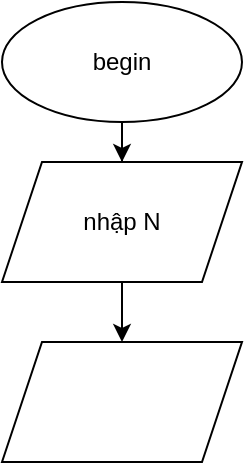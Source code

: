 <mxfile version="20.2.8" type="device"><diagram id="C5RBs43oDa-KdzZeNtuy" name="Page-1"><mxGraphModel dx="1038" dy="547" grid="1" gridSize="10" guides="1" tooltips="1" connect="1" arrows="1" fold="1" page="1" pageScale="1" pageWidth="827" pageHeight="1169" math="0" shadow="0"><root><mxCell id="WIyWlLk6GJQsqaUBKTNV-0"/><mxCell id="WIyWlLk6GJQsqaUBKTNV-1" parent="WIyWlLk6GJQsqaUBKTNV-0"/><mxCell id="1Y2IQNBGFWASg5hUnSxP-34" value="" style="edgeStyle=orthogonalEdgeStyle;rounded=0;orthogonalLoop=1;jettySize=auto;html=1;" edge="1" parent="WIyWlLk6GJQsqaUBKTNV-1" source="1Y2IQNBGFWASg5hUnSxP-32" target="1Y2IQNBGFWASg5hUnSxP-33"><mxGeometry relative="1" as="geometry"/></mxCell><mxCell id="1Y2IQNBGFWASg5hUnSxP-32" value="begin" style="ellipse;whiteSpace=wrap;html=1;" vertex="1" parent="WIyWlLk6GJQsqaUBKTNV-1"><mxGeometry x="360" y="10" width="120" height="60" as="geometry"/></mxCell><mxCell id="1Y2IQNBGFWASg5hUnSxP-36" value="" style="edgeStyle=orthogonalEdgeStyle;rounded=0;orthogonalLoop=1;jettySize=auto;html=1;" edge="1" parent="WIyWlLk6GJQsqaUBKTNV-1" source="1Y2IQNBGFWASg5hUnSxP-33" target="1Y2IQNBGFWASg5hUnSxP-35"><mxGeometry relative="1" as="geometry"/></mxCell><mxCell id="1Y2IQNBGFWASg5hUnSxP-33" value="nhập N" style="shape=parallelogram;perimeter=parallelogramPerimeter;whiteSpace=wrap;html=1;fixedSize=1;" vertex="1" parent="WIyWlLk6GJQsqaUBKTNV-1"><mxGeometry x="360" y="90" width="120" height="60" as="geometry"/></mxCell><mxCell id="1Y2IQNBGFWASg5hUnSxP-35" value="" style="shape=parallelogram;perimeter=parallelogramPerimeter;whiteSpace=wrap;html=1;fixedSize=1;" vertex="1" parent="WIyWlLk6GJQsqaUBKTNV-1"><mxGeometry x="360" y="180" width="120" height="60" as="geometry"/></mxCell></root></mxGraphModel></diagram></mxfile>